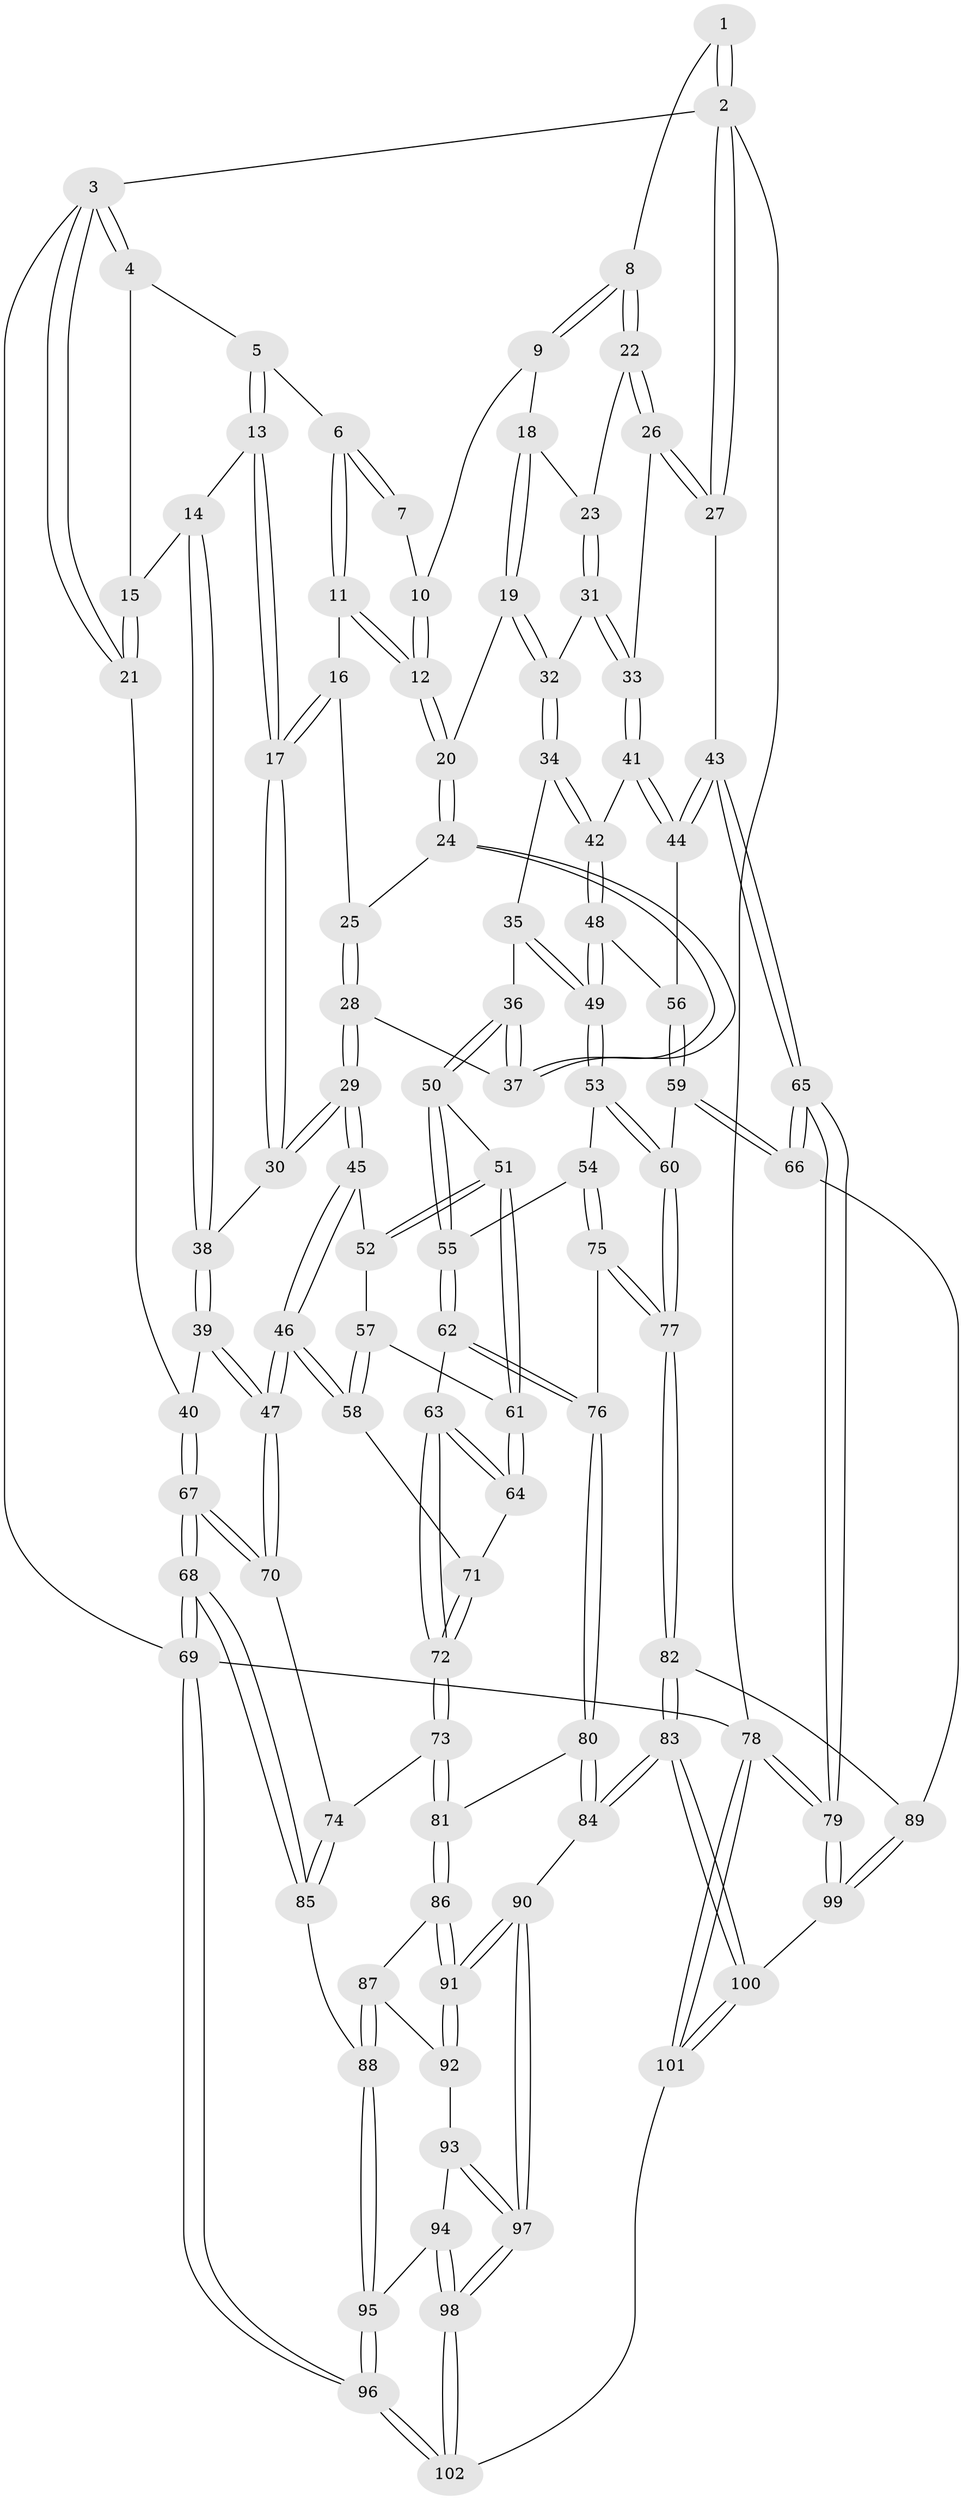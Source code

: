// Generated by graph-tools (version 1.1) at 2025/00/03/09/25 05:00:12]
// undirected, 102 vertices, 252 edges
graph export_dot {
graph [start="1"]
  node [color=gray90,style=filled];
  1 [pos="+0.8364750384235338+0"];
  2 [pos="+1+0"];
  3 [pos="+0+0"];
  4 [pos="+0.19127047716728246+0"];
  5 [pos="+0.3031245128670127+0"];
  6 [pos="+0.3765169555631078+0"];
  7 [pos="+0.7789940963137203+0"];
  8 [pos="+0.857841187079374+0.12411357631940663"];
  9 [pos="+0.7427611271187863+0.021834850444068073"];
  10 [pos="+0.7355197027047468+0"];
  11 [pos="+0.449146226984566+0.043557725736360686"];
  12 [pos="+0.5758252905130286+0.11186355704576105"];
  13 [pos="+0.2460758613723452+0.1469008755256591"];
  14 [pos="+0.1743127080054925+0.16018128340946486"];
  15 [pos="+0.117250885196398+0.0943697559018535"];
  16 [pos="+0.4418197330025064+0.05844514536711673"];
  17 [pos="+0.3146391464516161+0.18149037772162058"];
  18 [pos="+0.7210501794770616+0.11766564993201079"];
  19 [pos="+0.6670547714289841+0.15797878452273786"];
  20 [pos="+0.5946445023838179+0.139262986866955"];
  21 [pos="+0+0.19970366546452453"];
  22 [pos="+0.8674065269624947+0.14820525835478301"];
  23 [pos="+0.8068414446306836+0.15241275580256117"];
  24 [pos="+0.5402947955423528+0.26499203139671906"];
  25 [pos="+0.4505115296743103+0.14640286964057989"];
  26 [pos="+0.9338826082864722+0.18725369570743314"];
  27 [pos="+1+0.14877369079483235"];
  28 [pos="+0.42213395284402383+0.29519008966767596"];
  29 [pos="+0.3644795679256862+0.3124418531311355"];
  30 [pos="+0.33289536679980897+0.2670732215978468"];
  31 [pos="+0.745896539416545+0.23701241850388044"];
  32 [pos="+0.7078904568943327+0.2496080156855863"];
  33 [pos="+0.8702604743364191+0.25749423859986004"];
  34 [pos="+0.6967336041506995+0.29475804690770435"];
  35 [pos="+0.6963346123493535+0.2951780615823036"];
  36 [pos="+0.5367223232369803+0.3029878805560499"];
  37 [pos="+0.5330994794881443+0.299142083827632"];
  38 [pos="+0.13462976182045647+0.2751781002644281"];
  39 [pos="+0.10397913990193039+0.31045321574508944"];
  40 [pos="+0+0.2877871596338758"];
  41 [pos="+0.8428795958115367+0.33437981488677276"];
  42 [pos="+0.8362051978137838+0.3416289832718878"];
  43 [pos="+1+0.4127505262515001"];
  44 [pos="+1+0.4039968898257191"];
  45 [pos="+0.3475586371025603+0.36313174624597994"];
  46 [pos="+0.22824893435796603+0.4690682041448507"];
  47 [pos="+0.21965470402343304+0.4712135393992006"];
  48 [pos="+0.8237782502712403+0.41776595892941465"];
  49 [pos="+0.6914963874819114+0.4763567495963013"];
  50 [pos="+0.5608150589984916+0.4401809920880899"];
  51 [pos="+0.4886821913377214+0.4552664982724552"];
  52 [pos="+0.4153145048510044+0.4238450452628336"];
  53 [pos="+0.6836317719362978+0.48655292103290576"];
  54 [pos="+0.663259256773907+0.48617273316310994"];
  55 [pos="+0.5890629442917633+0.4633961643847282"];
  56 [pos="+0.8358930088661716+0.42645893480929603"];
  57 [pos="+0.40296139953118837+0.49409977106460706"];
  58 [pos="+0.3093863926649922+0.517828670732815"];
  59 [pos="+0.9521969233695109+0.630793698570247"];
  60 [pos="+0.7465446597732631+0.5991126200621762"];
  61 [pos="+0.44387009612529477+0.5335097242389355"];
  62 [pos="+0.4976161740330331+0.5983163348109951"];
  63 [pos="+0.4568439881661636+0.5668613434238209"];
  64 [pos="+0.44332256007393916+0.5392944490349496"];
  65 [pos="+1+0.6974578675267585"];
  66 [pos="+1+0.6829992046863993"];
  67 [pos="+0+0.5013855896982808"];
  68 [pos="+0+0.7509583269258489"];
  69 [pos="+0+1"];
  70 [pos="+0.16022389807132967+0.5598288185848255"];
  71 [pos="+0.3423664546997256+0.5498252838473326"];
  72 [pos="+0.3673539631312343+0.6213504990757085"];
  73 [pos="+0.3629926293996862+0.6682893043907471"];
  74 [pos="+0.16044629698572005+0.5615552663264389"];
  75 [pos="+0.5794283773675584+0.6203984403506793"];
  76 [pos="+0.5048319875267961+0.6231138193124501"];
  77 [pos="+0.6732524809882136+0.7172377393288238"];
  78 [pos="+1+1"];
  79 [pos="+1+0.9066497945375602"];
  80 [pos="+0.473288315130557+0.707164264114019"];
  81 [pos="+0.3777132841420914+0.7141296855278276"];
  82 [pos="+0.657292877521957+0.7968000304291388"];
  83 [pos="+0.6272453349757209+0.8262455786931119"];
  84 [pos="+0.584834082649052+0.8113720572186481"];
  85 [pos="+0.14967796851171775+0.6893836878825745"];
  86 [pos="+0.36391422315511135+0.7295114292173"];
  87 [pos="+0.2261018061773066+0.7625333916690569"];
  88 [pos="+0.1822523969984554+0.7581982156453849"];
  89 [pos="+0.7750928232238259+0.7992400533991947"];
  90 [pos="+0.39467273406773823+0.8863273544667328"];
  91 [pos="+0.3920521811832019+0.8807988349472885"];
  92 [pos="+0.2801639499003017+0.8374804063309983"];
  93 [pos="+0.28123645918685763+0.8768615870247785"];
  94 [pos="+0.2500246856580846+0.8992420146933259"];
  95 [pos="+0.13341977213420142+0.8625565321509603"];
  96 [pos="+0+1"];
  97 [pos="+0.3771711288060923+0.9597587421651457"];
  98 [pos="+0.37000768253224686+1"];
  99 [pos="+0.845365207290631+0.9247106962808058"];
  100 [pos="+0.6466885324871285+1"];
  101 [pos="+0.6174246893242548+1"];
  102 [pos="+0.3765938895830992+1"];
  1 -- 2;
  1 -- 2;
  1 -- 8;
  2 -- 3;
  2 -- 27;
  2 -- 27;
  2 -- 78;
  3 -- 4;
  3 -- 4;
  3 -- 21;
  3 -- 21;
  3 -- 69;
  4 -- 5;
  4 -- 15;
  5 -- 6;
  5 -- 13;
  5 -- 13;
  6 -- 7;
  6 -- 7;
  6 -- 11;
  6 -- 11;
  7 -- 10;
  8 -- 9;
  8 -- 9;
  8 -- 22;
  8 -- 22;
  9 -- 10;
  9 -- 18;
  10 -- 12;
  10 -- 12;
  11 -- 12;
  11 -- 12;
  11 -- 16;
  12 -- 20;
  12 -- 20;
  13 -- 14;
  13 -- 17;
  13 -- 17;
  14 -- 15;
  14 -- 38;
  14 -- 38;
  15 -- 21;
  15 -- 21;
  16 -- 17;
  16 -- 17;
  16 -- 25;
  17 -- 30;
  17 -- 30;
  18 -- 19;
  18 -- 19;
  18 -- 23;
  19 -- 20;
  19 -- 32;
  19 -- 32;
  20 -- 24;
  20 -- 24;
  21 -- 40;
  22 -- 23;
  22 -- 26;
  22 -- 26;
  23 -- 31;
  23 -- 31;
  24 -- 25;
  24 -- 37;
  24 -- 37;
  25 -- 28;
  25 -- 28;
  26 -- 27;
  26 -- 27;
  26 -- 33;
  27 -- 43;
  28 -- 29;
  28 -- 29;
  28 -- 37;
  29 -- 30;
  29 -- 30;
  29 -- 45;
  29 -- 45;
  30 -- 38;
  31 -- 32;
  31 -- 33;
  31 -- 33;
  32 -- 34;
  32 -- 34;
  33 -- 41;
  33 -- 41;
  34 -- 35;
  34 -- 42;
  34 -- 42;
  35 -- 36;
  35 -- 49;
  35 -- 49;
  36 -- 37;
  36 -- 37;
  36 -- 50;
  36 -- 50;
  38 -- 39;
  38 -- 39;
  39 -- 40;
  39 -- 47;
  39 -- 47;
  40 -- 67;
  40 -- 67;
  41 -- 42;
  41 -- 44;
  41 -- 44;
  42 -- 48;
  42 -- 48;
  43 -- 44;
  43 -- 44;
  43 -- 65;
  43 -- 65;
  44 -- 56;
  45 -- 46;
  45 -- 46;
  45 -- 52;
  46 -- 47;
  46 -- 47;
  46 -- 58;
  46 -- 58;
  47 -- 70;
  47 -- 70;
  48 -- 49;
  48 -- 49;
  48 -- 56;
  49 -- 53;
  49 -- 53;
  50 -- 51;
  50 -- 55;
  50 -- 55;
  51 -- 52;
  51 -- 52;
  51 -- 61;
  51 -- 61;
  52 -- 57;
  53 -- 54;
  53 -- 60;
  53 -- 60;
  54 -- 55;
  54 -- 75;
  54 -- 75;
  55 -- 62;
  55 -- 62;
  56 -- 59;
  56 -- 59;
  57 -- 58;
  57 -- 58;
  57 -- 61;
  58 -- 71;
  59 -- 60;
  59 -- 66;
  59 -- 66;
  60 -- 77;
  60 -- 77;
  61 -- 64;
  61 -- 64;
  62 -- 63;
  62 -- 76;
  62 -- 76;
  63 -- 64;
  63 -- 64;
  63 -- 72;
  63 -- 72;
  64 -- 71;
  65 -- 66;
  65 -- 66;
  65 -- 79;
  65 -- 79;
  66 -- 89;
  67 -- 68;
  67 -- 68;
  67 -- 70;
  67 -- 70;
  68 -- 69;
  68 -- 69;
  68 -- 85;
  68 -- 85;
  69 -- 96;
  69 -- 96;
  69 -- 78;
  70 -- 74;
  71 -- 72;
  71 -- 72;
  72 -- 73;
  72 -- 73;
  73 -- 74;
  73 -- 81;
  73 -- 81;
  74 -- 85;
  74 -- 85;
  75 -- 76;
  75 -- 77;
  75 -- 77;
  76 -- 80;
  76 -- 80;
  77 -- 82;
  77 -- 82;
  78 -- 79;
  78 -- 79;
  78 -- 101;
  78 -- 101;
  79 -- 99;
  79 -- 99;
  80 -- 81;
  80 -- 84;
  80 -- 84;
  81 -- 86;
  81 -- 86;
  82 -- 83;
  82 -- 83;
  82 -- 89;
  83 -- 84;
  83 -- 84;
  83 -- 100;
  83 -- 100;
  84 -- 90;
  85 -- 88;
  86 -- 87;
  86 -- 91;
  86 -- 91;
  87 -- 88;
  87 -- 88;
  87 -- 92;
  88 -- 95;
  88 -- 95;
  89 -- 99;
  89 -- 99;
  90 -- 91;
  90 -- 91;
  90 -- 97;
  90 -- 97;
  91 -- 92;
  91 -- 92;
  92 -- 93;
  93 -- 94;
  93 -- 97;
  93 -- 97;
  94 -- 95;
  94 -- 98;
  94 -- 98;
  95 -- 96;
  95 -- 96;
  96 -- 102;
  96 -- 102;
  97 -- 98;
  97 -- 98;
  98 -- 102;
  98 -- 102;
  99 -- 100;
  100 -- 101;
  100 -- 101;
  101 -- 102;
}
